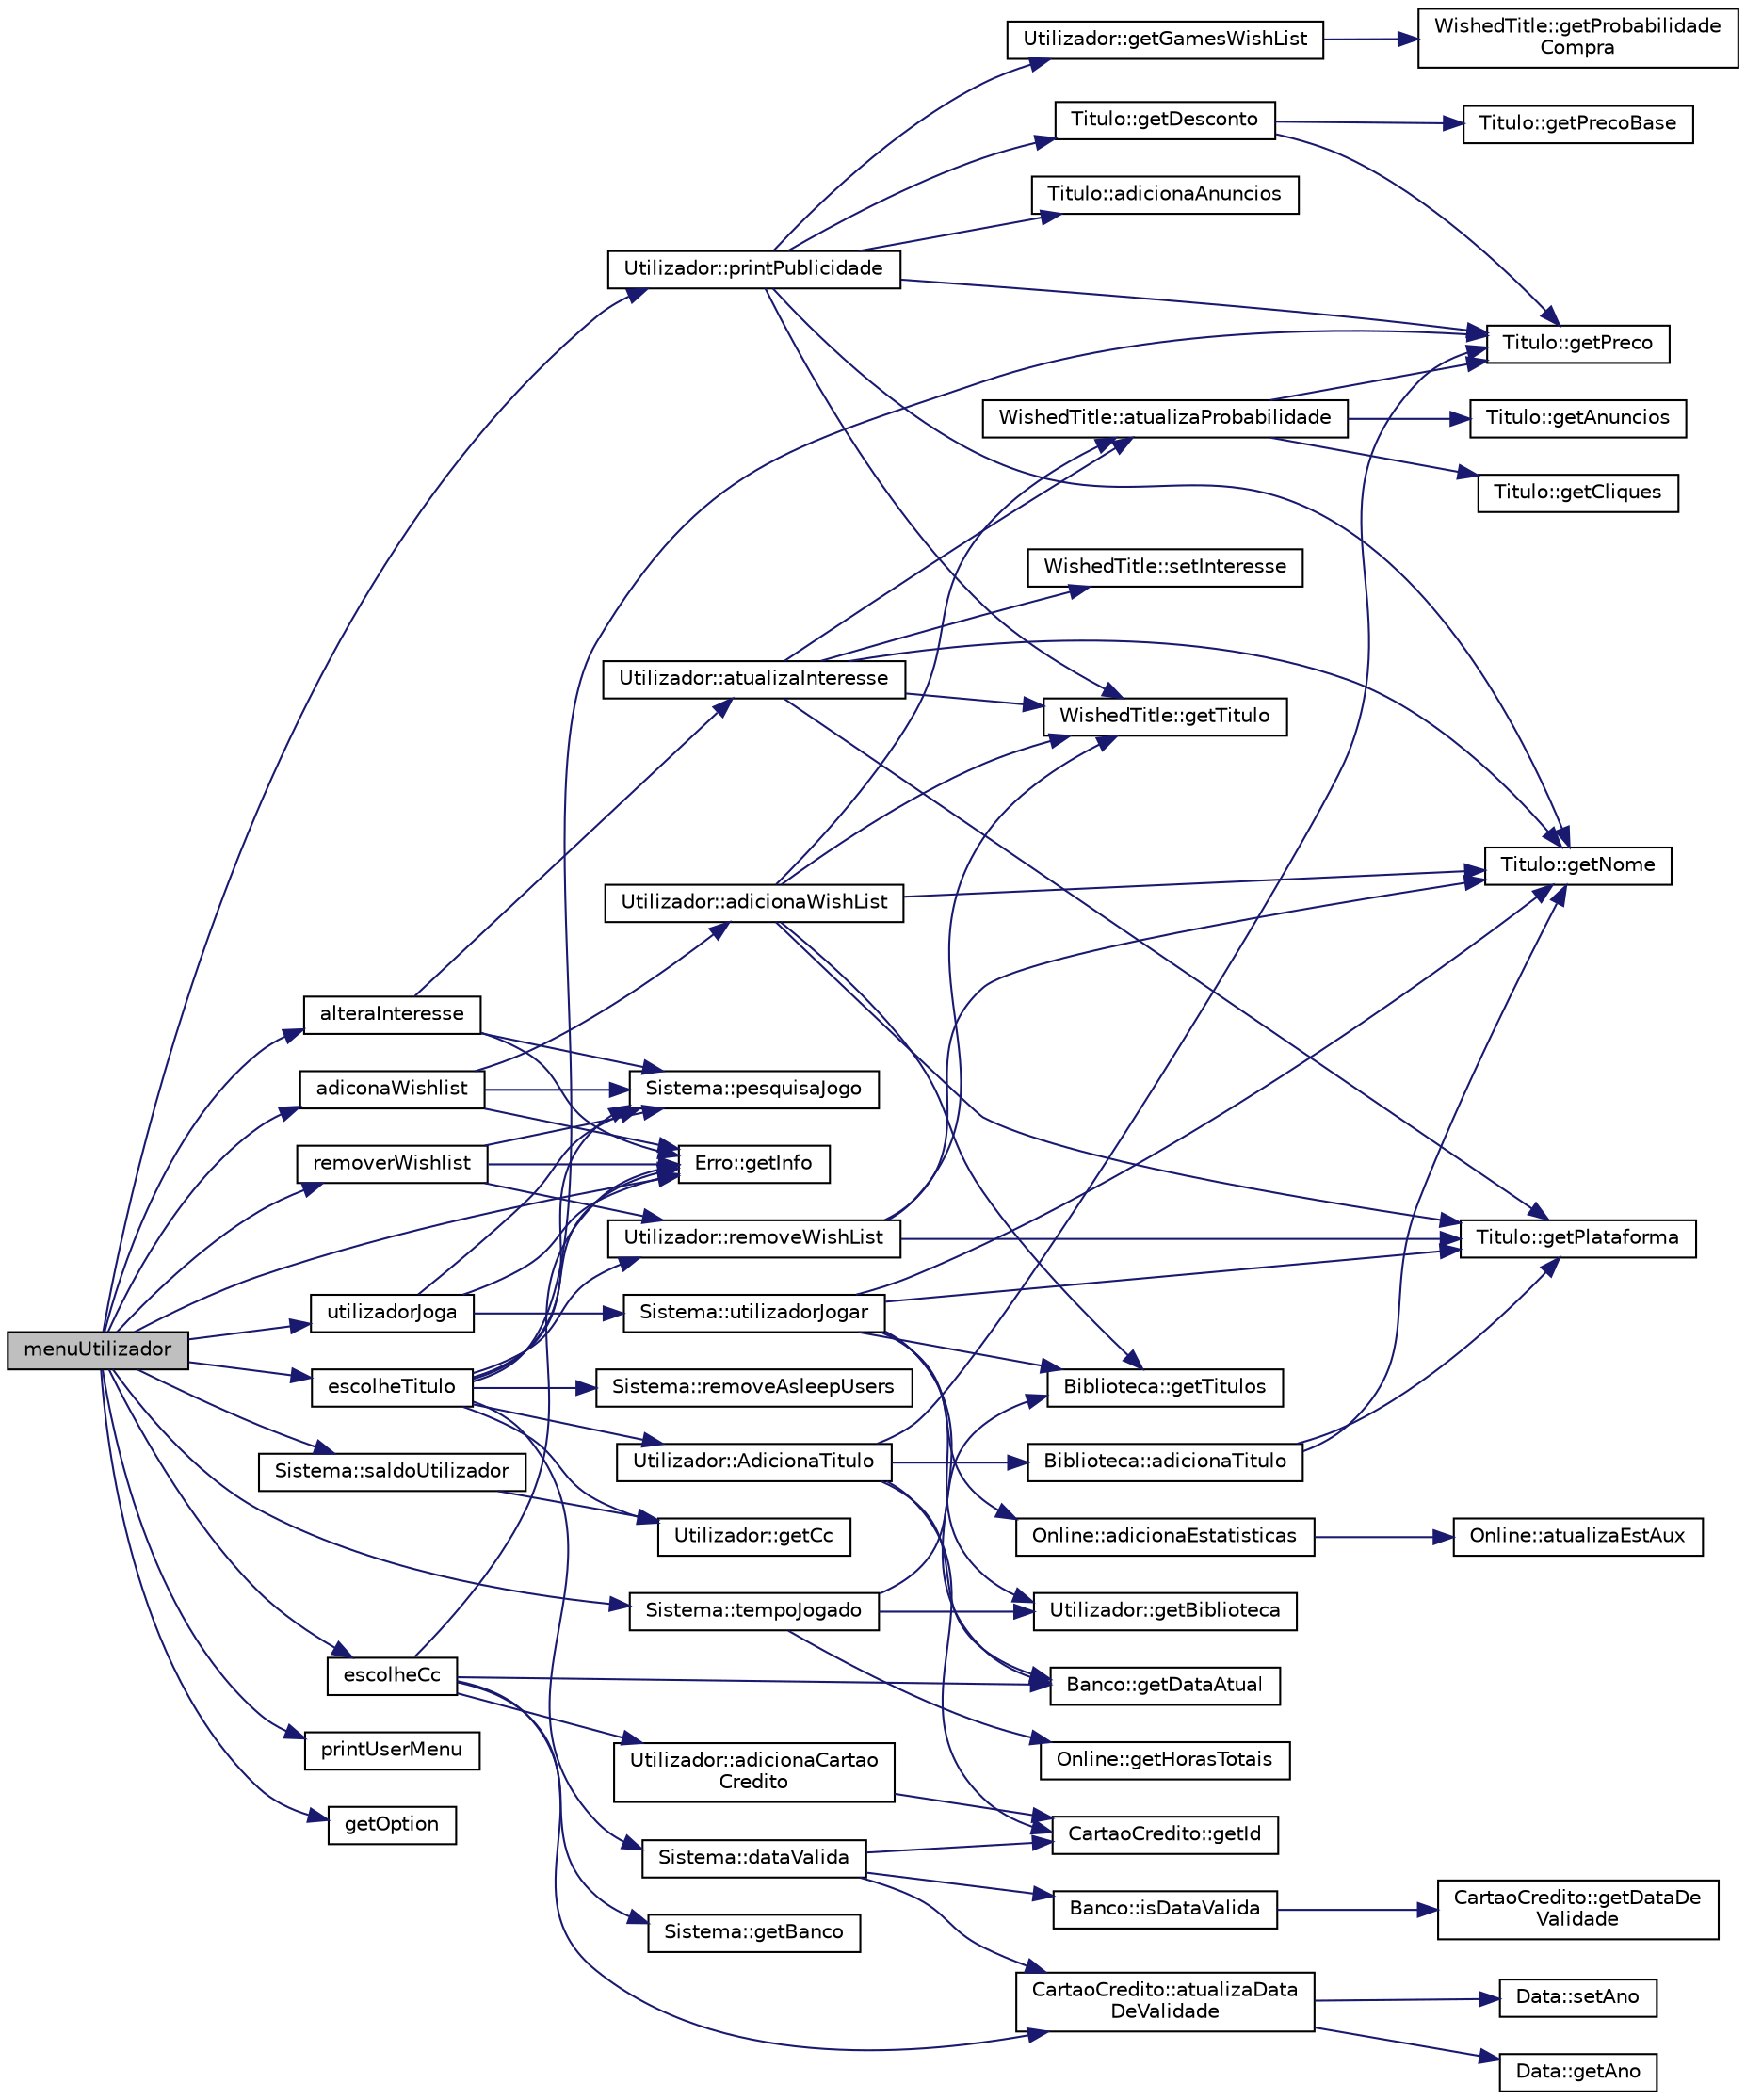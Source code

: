 digraph "menuUtilizador"
{
  edge [fontname="Helvetica",fontsize="10",labelfontname="Helvetica",labelfontsize="10"];
  node [fontname="Helvetica",fontsize="10",shape=record];
  rankdir="LR";
  Node288 [label="menuUtilizador",height=0.2,width=0.4,color="black", fillcolor="grey75", style="filled", fontcolor="black"];
  Node288 -> Node289 [color="midnightblue",fontsize="10",style="solid",fontname="Helvetica"];
  Node289 [label="Utilizador::printPublicidade",height=0.2,width=0.4,color="black", fillcolor="white", style="filled",URL="$class_utilizador.html#a4f3016ff86d68d548f801aa569b854dc"];
  Node289 -> Node290 [color="midnightblue",fontsize="10",style="solid",fontname="Helvetica"];
  Node290 [label="Utilizador::getGamesWishList",height=0.2,width=0.4,color="black", fillcolor="white", style="filled",URL="$class_utilizador.html#a9b80c93b8e8f7716e4ab77b2e1b47071"];
  Node290 -> Node291 [color="midnightblue",fontsize="10",style="solid",fontname="Helvetica"];
  Node291 [label="WishedTitle::getProbabilidade\lCompra",height=0.2,width=0.4,color="black", fillcolor="white", style="filled",URL="$class_wished_title.html#a9076a3f48cb0bbd435908c392e5041a9",tooltip="Devolve a probabilidade de compra do titulo. "];
  Node289 -> Node292 [color="midnightblue",fontsize="10",style="solid",fontname="Helvetica"];
  Node292 [label="WishedTitle::getTitulo",height=0.2,width=0.4,color="black", fillcolor="white", style="filled",URL="$class_wished_title.html#a9ca6e92a26bb2f319a39d5a03b0c42bd",tooltip="Devolve o titulo. "];
  Node289 -> Node293 [color="midnightblue",fontsize="10",style="solid",fontname="Helvetica"];
  Node293 [label="Titulo::getNome",height=0.2,width=0.4,color="black", fillcolor="white", style="filled",URL="$class_titulo.html#acb79279860b3404c6419697df5f860cb",tooltip="Permite obter o nome do titulo. "];
  Node289 -> Node294 [color="midnightblue",fontsize="10",style="solid",fontname="Helvetica"];
  Node294 [label="Titulo::getPreco",height=0.2,width=0.4,color="black", fillcolor="white", style="filled",URL="$class_titulo.html#a93725bdc2e98350e47b54fd76c0fa236",tooltip="Permite obter o preco atual do titulo. "];
  Node289 -> Node295 [color="midnightblue",fontsize="10",style="solid",fontname="Helvetica"];
  Node295 [label="Titulo::getDesconto",height=0.2,width=0.4,color="black", fillcolor="white", style="filled",URL="$class_titulo.html#ae7df7d468f8220fa32b2772df4c53081",tooltip="Permite obter o desconto do titulo em percentagem. "];
  Node295 -> Node294 [color="midnightblue",fontsize="10",style="solid",fontname="Helvetica"];
  Node295 -> Node296 [color="midnightblue",fontsize="10",style="solid",fontname="Helvetica"];
  Node296 [label="Titulo::getPrecoBase",height=0.2,width=0.4,color="black", fillcolor="white", style="filled",URL="$class_titulo.html#a5257cbaf35ad018001a7e48678795305",tooltip="Permite obter o preco base do titulo. "];
  Node289 -> Node297 [color="midnightblue",fontsize="10",style="solid",fontname="Helvetica"];
  Node297 [label="Titulo::adicionaAnuncios",height=0.2,width=0.4,color="black", fillcolor="white", style="filled",URL="$class_titulo.html#a8004d12b8ae0d0746b999a6411df150c",tooltip="Adiciona um numero de anuncios. "];
  Node288 -> Node298 [color="midnightblue",fontsize="10",style="solid",fontname="Helvetica"];
  Node298 [label="printUserMenu",height=0.2,width=0.4,color="black", fillcolor="white", style="filled",URL="$main_8cpp.html#a1b2cb3eb63cb3b95f68b994271b23f13"];
  Node288 -> Node299 [color="midnightblue",fontsize="10",style="solid",fontname="Helvetica"];
  Node299 [label="getOption",height=0.2,width=0.4,color="black", fillcolor="white", style="filled",URL="$main_8cpp.html#a69864162453f9299380c3c91be8fdca4"];
  Node288 -> Node300 [color="midnightblue",fontsize="10",style="solid",fontname="Helvetica"];
  Node300 [label="Erro::getInfo",height=0.2,width=0.4,color="black", fillcolor="white", style="filled",URL="$class_erro.html#abfc1e9735b259d88bb97828a23164eb0",tooltip="Permite obter a descrição do Erro. "];
  Node288 -> Node301 [color="midnightblue",fontsize="10",style="solid",fontname="Helvetica"];
  Node301 [label="escolheTitulo",height=0.2,width=0.4,color="black", fillcolor="white", style="filled",URL="$main_8cpp.html#af8f302c02e726f24c5f7ddea9cd7f17d"];
  Node301 -> Node302 [color="midnightblue",fontsize="10",style="solid",fontname="Helvetica"];
  Node302 [label="Sistema::pesquisaJogo",height=0.2,width=0.4,color="black", fillcolor="white", style="filled",URL="$class_sistema.html#a0fb81a4685bb24024295c89d22d6d719",tooltip="Pesquisa um titulo. "];
  Node301 -> Node303 [color="midnightblue",fontsize="10",style="solid",fontname="Helvetica"];
  Node303 [label="Utilizador::getCc",height=0.2,width=0.4,color="black", fillcolor="white", style="filled",URL="$class_utilizador.html#ad0ebe5ff80aa77145ec4b0ce5473102c",tooltip="Permite obter o vetor de cartoes de credito do utilizador. "];
  Node301 -> Node304 [color="midnightblue",fontsize="10",style="solid",fontname="Helvetica"];
  Node304 [label="Utilizador::AdicionaTitulo",height=0.2,width=0.4,color="black", fillcolor="white", style="filled",URL="$class_utilizador.html#ac08a744b9d9d2aca0bd22c60e0beaa83",tooltip="Adiciona um titulo ao utilizador. "];
  Node304 -> Node294 [color="midnightblue",fontsize="10",style="solid",fontname="Helvetica"];
  Node304 -> Node305 [color="midnightblue",fontsize="10",style="solid",fontname="Helvetica"];
  Node305 [label="Biblioteca::adicionaTitulo",height=0.2,width=0.4,color="black", fillcolor="white", style="filled",URL="$class_biblioteca.html#af10c9f23d85db8e03ae2e8b9d3e593e1",tooltip="Adicona um titulo a biblioteca. "];
  Node305 -> Node293 [color="midnightblue",fontsize="10",style="solid",fontname="Helvetica"];
  Node305 -> Node306 [color="midnightblue",fontsize="10",style="solid",fontname="Helvetica"];
  Node306 [label="Titulo::getPlataforma",height=0.2,width=0.4,color="black", fillcolor="white", style="filled",URL="$class_titulo.html#a2a57a31d40c5df012b3c6e2451c253dd",tooltip="Permite obter a plataforma do titulo. "];
  Node304 -> Node307 [color="midnightblue",fontsize="10",style="solid",fontname="Helvetica"];
  Node307 [label="Banco::getDataAtual",height=0.2,width=0.4,color="black", fillcolor="white", style="filled",URL="$class_banco.html#a0735f07636c578666068a16f6ecccd91",tooltip="Devolve a data atual. "];
  Node304 -> Node308 [color="midnightblue",fontsize="10",style="solid",fontname="Helvetica"];
  Node308 [label="CartaoCredito::getId",height=0.2,width=0.4,color="black", fillcolor="white", style="filled",URL="$class_cartao_credito.html#ab59d60e4d155e7f29aef888ea3139ee5",tooltip="Devolve o id(string) do cartao de credito atual. "];
  Node301 -> Node309 [color="midnightblue",fontsize="10",style="solid",fontname="Helvetica"];
  Node309 [label="Utilizador::removeWishList",height=0.2,width=0.4,color="black", fillcolor="white", style="filled",URL="$class_utilizador.html#aa47c2fe835a73a23664149ccc7fbc10f"];
  Node309 -> Node292 [color="midnightblue",fontsize="10",style="solid",fontname="Helvetica"];
  Node309 -> Node293 [color="midnightblue",fontsize="10",style="solid",fontname="Helvetica"];
  Node309 -> Node306 [color="midnightblue",fontsize="10",style="solid",fontname="Helvetica"];
  Node301 -> Node310 [color="midnightblue",fontsize="10",style="solid",fontname="Helvetica"];
  Node310 [label="Sistema::dataValida",height=0.2,width=0.4,color="black", fillcolor="white", style="filled",URL="$class_sistema.html#a0d6da6cf391b19d37001dab66c861b93",tooltip="Verifica se a data de um cartao de credito e valida. "];
  Node310 -> Node311 [color="midnightblue",fontsize="10",style="solid",fontname="Helvetica"];
  Node311 [label="Banco::isDataValida",height=0.2,width=0.4,color="black", fillcolor="white", style="filled",URL="$class_banco.html#ac469cc9db5980081701bf9eb27a7e612",tooltip="Verifica se uma data e valida. "];
  Node311 -> Node312 [color="midnightblue",fontsize="10",style="solid",fontname="Helvetica"];
  Node312 [label="CartaoCredito::getDataDe\lValidade",height=0.2,width=0.4,color="black", fillcolor="white", style="filled",URL="$class_cartao_credito.html#ab28b73bbecc20b5c23348e1172230533",tooltip="Devolve a data de validade do cartao. "];
  Node310 -> Node308 [color="midnightblue",fontsize="10",style="solid",fontname="Helvetica"];
  Node310 -> Node313 [color="midnightblue",fontsize="10",style="solid",fontname="Helvetica"];
  Node313 [label="CartaoCredito::atualizaData\lDeValidade",height=0.2,width=0.4,color="black", fillcolor="white", style="filled",URL="$class_cartao_credito.html#a52daaab859e37d416c00044ef0fb2f27",tooltip="Atualiza a data de validade para a data atual. "];
  Node313 -> Node314 [color="midnightblue",fontsize="10",style="solid",fontname="Helvetica"];
  Node314 [label="Data::setAno",height=0.2,width=0.4,color="black", fillcolor="white", style="filled",URL="$class_data.html#a8d4cfad647b590df436d8260000a2745",tooltip="Altera o dia. "];
  Node313 -> Node315 [color="midnightblue",fontsize="10",style="solid",fontname="Helvetica"];
  Node315 [label="Data::getAno",height=0.2,width=0.4,color="black", fillcolor="white", style="filled",URL="$class_data.html#ae19e0d5af87f94f2809ba52dae69e15b",tooltip="Devolve o ano. "];
  Node301 -> Node316 [color="midnightblue",fontsize="10",style="solid",fontname="Helvetica"];
  Node316 [label="Sistema::removeAsleepUsers",height=0.2,width=0.4,color="black", fillcolor="white", style="filled",URL="$class_sistema.html#a59ff239e4793308c979cccf796a72f23"];
  Node301 -> Node300 [color="midnightblue",fontsize="10",style="solid",fontname="Helvetica"];
  Node301 -> Node294 [color="midnightblue",fontsize="10",style="solid",fontname="Helvetica"];
  Node288 -> Node317 [color="midnightblue",fontsize="10",style="solid",fontname="Helvetica"];
  Node317 [label="adiconaWishlist",height=0.2,width=0.4,color="black", fillcolor="white", style="filled",URL="$main_8cpp.html#a11ccc3a4082cb5f294bc863d50fa803e"];
  Node317 -> Node302 [color="midnightblue",fontsize="10",style="solid",fontname="Helvetica"];
  Node317 -> Node318 [color="midnightblue",fontsize="10",style="solid",fontname="Helvetica"];
  Node318 [label="Utilizador::adicionaWishList",height=0.2,width=0.4,color="black", fillcolor="white", style="filled",URL="$class_utilizador.html#a45ee0a8d988adbd537e2506d80f96cfb"];
  Node318 -> Node319 [color="midnightblue",fontsize="10",style="solid",fontname="Helvetica"];
  Node319 [label="WishedTitle::atualizaProbabilidade",height=0.2,width=0.4,color="black", fillcolor="white", style="filled",URL="$class_wished_title.html#a8be5446371add65ba4de2c69c84cb387"];
  Node319 -> Node320 [color="midnightblue",fontsize="10",style="solid",fontname="Helvetica"];
  Node320 [label="Titulo::getAnuncios",height=0.2,width=0.4,color="black", fillcolor="white", style="filled",URL="$class_titulo.html#ad36afe75694812eabe74af5fe32ad95b",tooltip="Permite obter o numero de anuncios. "];
  Node319 -> Node321 [color="midnightblue",fontsize="10",style="solid",fontname="Helvetica"];
  Node321 [label="Titulo::getCliques",height=0.2,width=0.4,color="black", fillcolor="white", style="filled",URL="$class_titulo.html#a71d5b5985170de5612ec49c5c955f120",tooltip="Permite obter o numero de cliques. "];
  Node319 -> Node294 [color="midnightblue",fontsize="10",style="solid",fontname="Helvetica"];
  Node318 -> Node322 [color="midnightblue",fontsize="10",style="solid",fontname="Helvetica"];
  Node322 [label="Biblioteca::getTitulos",height=0.2,width=0.4,color="black", fillcolor="white", style="filled",URL="$class_biblioteca.html#a03c1ebf76a4ace4f57000bb99a87bb88",tooltip="Devolve o vetor de titulos. "];
  Node318 -> Node293 [color="midnightblue",fontsize="10",style="solid",fontname="Helvetica"];
  Node318 -> Node306 [color="midnightblue",fontsize="10",style="solid",fontname="Helvetica"];
  Node318 -> Node292 [color="midnightblue",fontsize="10",style="solid",fontname="Helvetica"];
  Node317 -> Node300 [color="midnightblue",fontsize="10",style="solid",fontname="Helvetica"];
  Node288 -> Node323 [color="midnightblue",fontsize="10",style="solid",fontname="Helvetica"];
  Node323 [label="removerWishlist",height=0.2,width=0.4,color="black", fillcolor="white", style="filled",URL="$main_8cpp.html#a01a46c12aa32213dc4babb7780904eba"];
  Node323 -> Node302 [color="midnightblue",fontsize="10",style="solid",fontname="Helvetica"];
  Node323 -> Node309 [color="midnightblue",fontsize="10",style="solid",fontname="Helvetica"];
  Node323 -> Node300 [color="midnightblue",fontsize="10",style="solid",fontname="Helvetica"];
  Node288 -> Node324 [color="midnightblue",fontsize="10",style="solid",fontname="Helvetica"];
  Node324 [label="alteraInteresse",height=0.2,width=0.4,color="black", fillcolor="white", style="filled",URL="$main_8cpp.html#aeeed8d2818f5d3d47c30b792b064f1d8"];
  Node324 -> Node302 [color="midnightblue",fontsize="10",style="solid",fontname="Helvetica"];
  Node324 -> Node325 [color="midnightblue",fontsize="10",style="solid",fontname="Helvetica"];
  Node325 [label="Utilizador::atualizaInteresse",height=0.2,width=0.4,color="black", fillcolor="white", style="filled",URL="$class_utilizador.html#a4617169b0764e48f8b95d4d8aa12bf19"];
  Node325 -> Node292 [color="midnightblue",fontsize="10",style="solid",fontname="Helvetica"];
  Node325 -> Node293 [color="midnightblue",fontsize="10",style="solid",fontname="Helvetica"];
  Node325 -> Node306 [color="midnightblue",fontsize="10",style="solid",fontname="Helvetica"];
  Node325 -> Node326 [color="midnightblue",fontsize="10",style="solid",fontname="Helvetica"];
  Node326 [label="WishedTitle::setInteresse",height=0.2,width=0.4,color="black", fillcolor="white", style="filled",URL="$class_wished_title.html#ae81814e2837a03f1bcbc1064da0e652e"];
  Node325 -> Node319 [color="midnightblue",fontsize="10",style="solid",fontname="Helvetica"];
  Node324 -> Node300 [color="midnightblue",fontsize="10",style="solid",fontname="Helvetica"];
  Node288 -> Node327 [color="midnightblue",fontsize="10",style="solid",fontname="Helvetica"];
  Node327 [label="escolheCc",height=0.2,width=0.4,color="black", fillcolor="white", style="filled",URL="$main_8cpp.html#aa59523879399e16bcfde4f06af6ad2ff"];
  Node327 -> Node328 [color="midnightblue",fontsize="10",style="solid",fontname="Helvetica"];
  Node328 [label="Sistema::getBanco",height=0.2,width=0.4,color="black", fillcolor="white", style="filled",URL="$class_sistema.html#abb768fdc8d4b8290ab4a267fc7a84a39",tooltip="Devolve o banco do sistema. "];
  Node327 -> Node307 [color="midnightblue",fontsize="10",style="solid",fontname="Helvetica"];
  Node327 -> Node313 [color="midnightblue",fontsize="10",style="solid",fontname="Helvetica"];
  Node327 -> Node329 [color="midnightblue",fontsize="10",style="solid",fontname="Helvetica"];
  Node329 [label="Utilizador::adicionaCartao\lCredito",height=0.2,width=0.4,color="black", fillcolor="white", style="filled",URL="$class_utilizador.html#a60b1025ffe94b9f2414f54cc94662cc9",tooltip="Adiciona um cartao de credito caso este ainda nao exista. "];
  Node329 -> Node308 [color="midnightblue",fontsize="10",style="solid",fontname="Helvetica"];
  Node327 -> Node300 [color="midnightblue",fontsize="10",style="solid",fontname="Helvetica"];
  Node288 -> Node330 [color="midnightblue",fontsize="10",style="solid",fontname="Helvetica"];
  Node330 [label="Sistema::saldoUtilizador",height=0.2,width=0.4,color="black", fillcolor="white", style="filled",URL="$class_sistema.html#aabeb8de1cc79bff9ff04d190ac3754d2",tooltip="Mostra o saldo de um utilizador do sistema. "];
  Node330 -> Node303 [color="midnightblue",fontsize="10",style="solid",fontname="Helvetica"];
  Node288 -> Node331 [color="midnightblue",fontsize="10",style="solid",fontname="Helvetica"];
  Node331 [label="utilizadorJoga",height=0.2,width=0.4,color="black", fillcolor="white", style="filled",URL="$main_8cpp.html#aab039f6f4271b56e9ca2d1264b25f66a"];
  Node331 -> Node302 [color="midnightblue",fontsize="10",style="solid",fontname="Helvetica"];
  Node331 -> Node300 [color="midnightblue",fontsize="10",style="solid",fontname="Helvetica"];
  Node331 -> Node332 [color="midnightblue",fontsize="10",style="solid",fontname="Helvetica"];
  Node332 [label="Sistema::utilizadorJogar",height=0.2,width=0.4,color="black", fillcolor="white", style="filled",URL="$class_sistema.html#a43e1d500eca075857b1c96c2e2239d55",tooltip="Simula o \"jogar\" de um utilizador, incrementando o tempo jogado e guardando uma data do dia em que jo..."];
  Node332 -> Node333 [color="midnightblue",fontsize="10",style="solid",fontname="Helvetica"];
  Node333 [label="Utilizador::getBiblioteca",height=0.2,width=0.4,color="black", fillcolor="white", style="filled",URL="$class_utilizador.html#a6a128859b776bf019b5652ce61f62280",tooltip="Permite obter a biblioteca do utilizador. "];
  Node332 -> Node322 [color="midnightblue",fontsize="10",style="solid",fontname="Helvetica"];
  Node332 -> Node293 [color="midnightblue",fontsize="10",style="solid",fontname="Helvetica"];
  Node332 -> Node306 [color="midnightblue",fontsize="10",style="solid",fontname="Helvetica"];
  Node332 -> Node334 [color="midnightblue",fontsize="10",style="solid",fontname="Helvetica"];
  Node334 [label="Online::adicionaEstatisticas",height=0.2,width=0.4,color="black", fillcolor="white", style="filled",URL="$class_online.html#aac2ef3483edfaa8426363ebdd542dc38",tooltip="Adicionar estaticas relativas aos habitos de gaming, atualiza os 3 ultimos vetores, cuja ordem � crucial e atualiza horas_totais. "];
  Node334 -> Node335 [color="midnightblue",fontsize="10",style="solid",fontname="Helvetica"];
  Node335 [label="Online::atualizaEstAux",height=0.2,width=0.4,color="black", fillcolor="white", style="filled",URL="$class_online.html#a1796bfbb1c3210f26ca8e1cddc61d830",tooltip="Adiciona aos 3 vetores os habitos gaming de uma certa data, funcao a usar em adicionaEstatisticas. "];
  Node332 -> Node307 [color="midnightblue",fontsize="10",style="solid",fontname="Helvetica"];
  Node288 -> Node336 [color="midnightblue",fontsize="10",style="solid",fontname="Helvetica"];
  Node336 [label="Sistema::tempoJogado",height=0.2,width=0.4,color="black", fillcolor="white", style="filled",URL="$class_sistema.html#a871ba21f5de12adb05106f0fcaf9d723",tooltip="Mostra o tempo jogado por um utilizador. "];
  Node336 -> Node333 [color="midnightblue",fontsize="10",style="solid",fontname="Helvetica"];
  Node336 -> Node322 [color="midnightblue",fontsize="10",style="solid",fontname="Helvetica"];
  Node336 -> Node337 [color="midnightblue",fontsize="10",style="solid",fontname="Helvetica"];
  Node337 [label="Online::getHorasTotais",height=0.2,width=0.4,color="black", fillcolor="white", style="filled",URL="$class_online.html#ad0a23d2f1a2f804479ff346be0fdc686",tooltip="Devolve o numero de horas jogadas, arredondando para cima o membro estatico horas totais..."];
}
